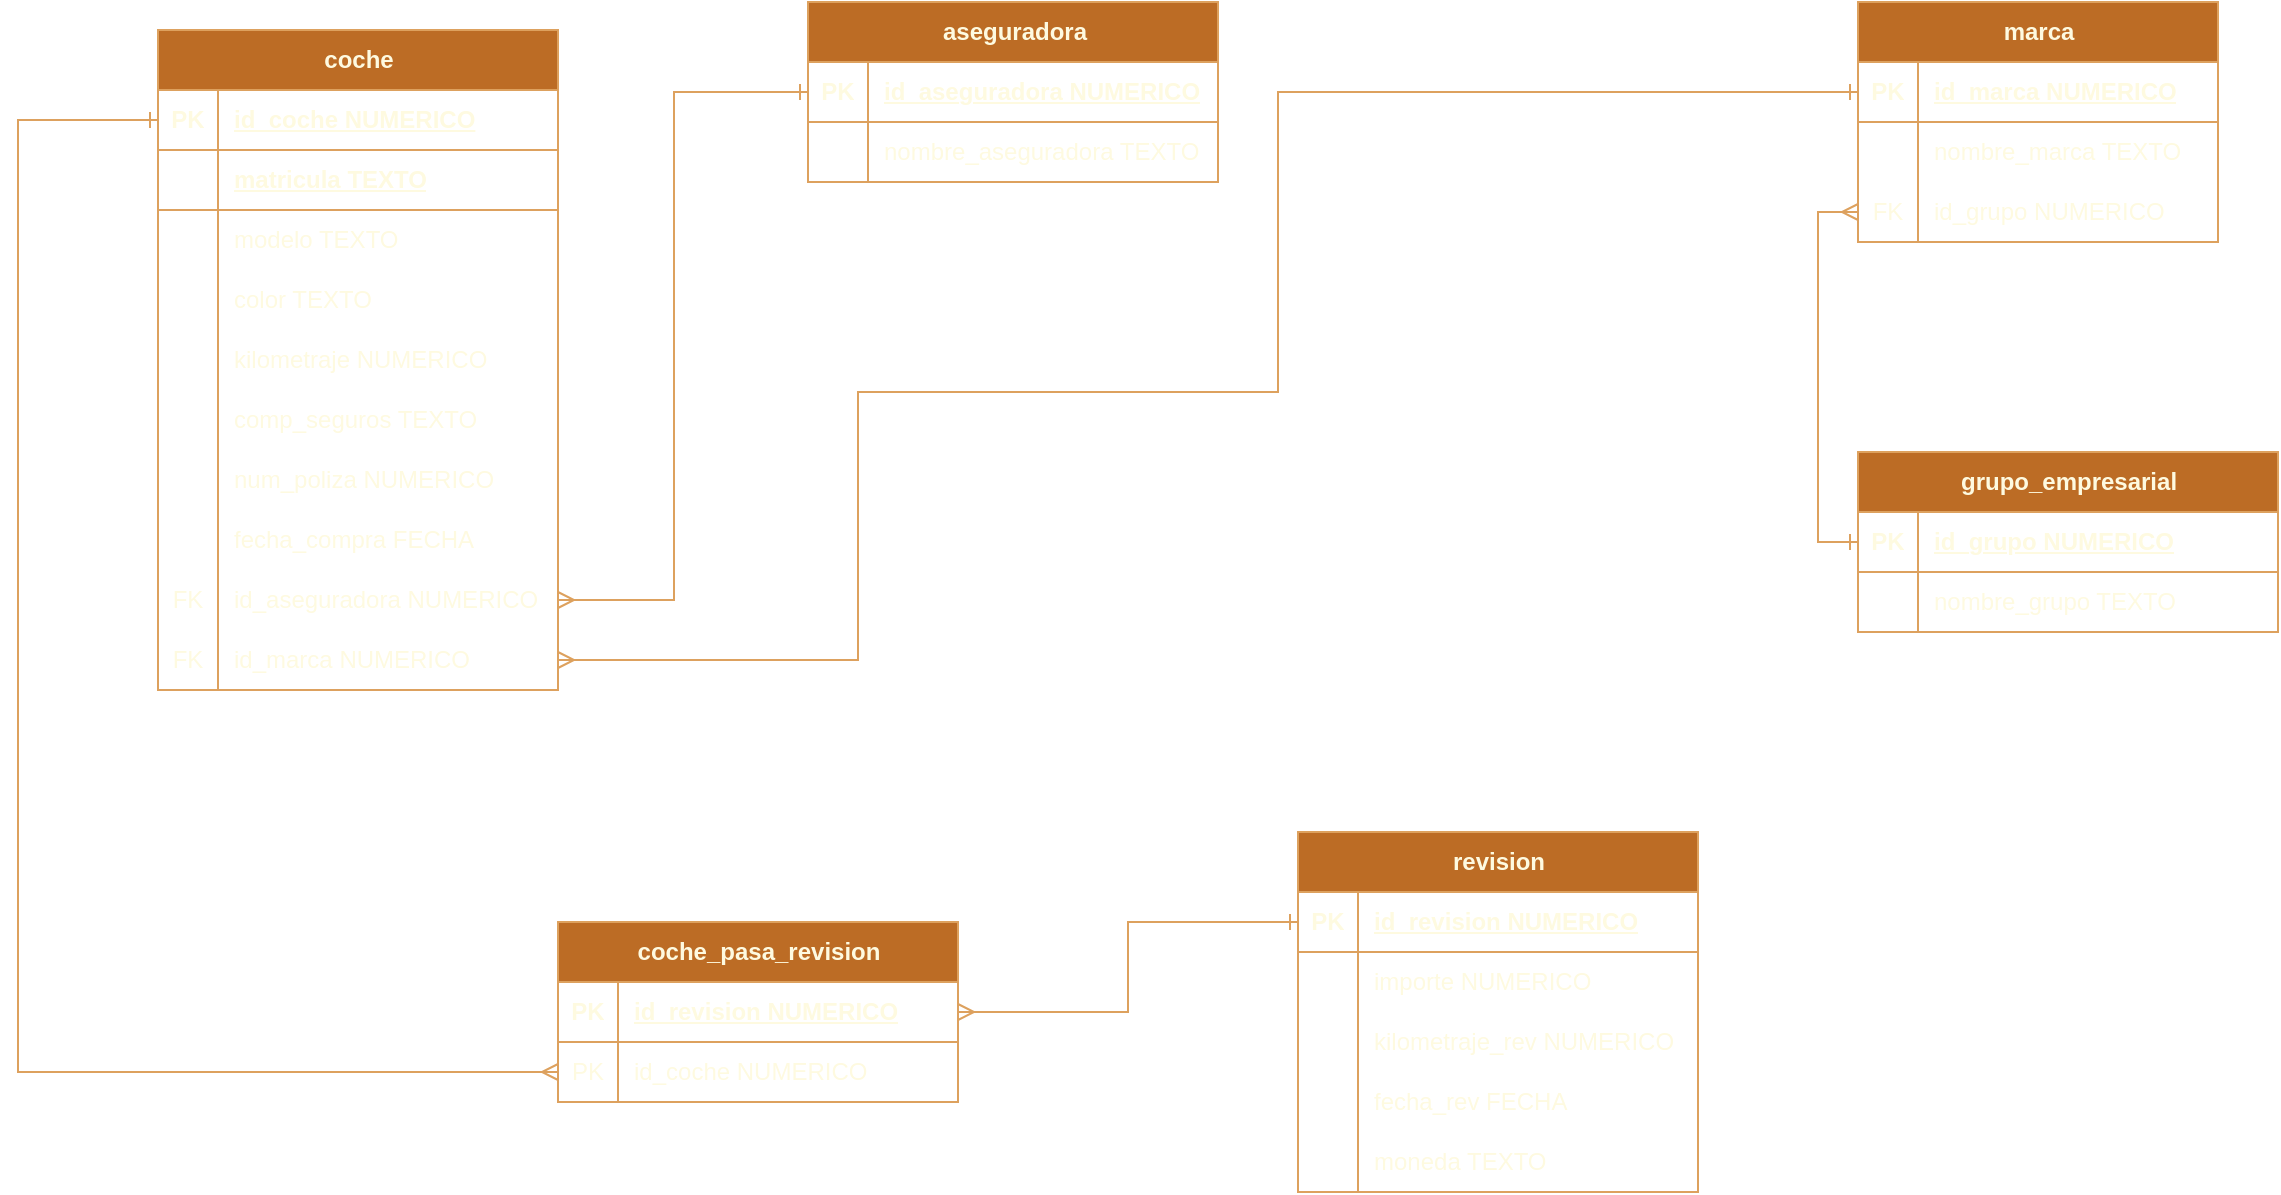 <mxfile version="21.7.5" type="device">
  <diagram id="R2lEEEUBdFMjLlhIrx00" name="flota-coches-keepcoding">
    <mxGraphModel dx="1788" dy="894" grid="1" gridSize="10" guides="1" tooltips="1" connect="1" arrows="1" fold="1" page="1" pageScale="1" pageWidth="850" pageHeight="1100" math="0" shadow="0" extFonts="Permanent Marker^https://fonts.googleapis.com/css?family=Permanent+Marker">
      <root>
        <mxCell id="0" />
        <mxCell id="1" parent="0" />
        <mxCell id="pt6_tbXsqMpk5Gzee0Ui-1" value="coche" style="shape=table;startSize=30;container=1;collapsible=1;childLayout=tableLayout;fixedRows=1;rowLines=0;fontStyle=1;align=center;resizeLast=1;html=1;fillColor=#BC6C25;fontColor=#FEFAE0;strokeColor=#DDA15E;labelBackgroundColor=none;" parent="1" vertex="1">
          <mxGeometry x="100" y="129" width="200" height="330" as="geometry" />
        </mxCell>
        <mxCell id="pt6_tbXsqMpk5Gzee0Ui-2" value="" style="shape=tableRow;horizontal=0;startSize=0;swimlaneHead=0;swimlaneBody=0;fillColor=none;collapsible=0;dropTarget=0;points=[[0,0.5],[1,0.5]];portConstraint=eastwest;top=0;left=0;right=0;bottom=1;labelBackgroundColor=none;strokeColor=#DDA15E;fontColor=#FEFAE0;" parent="pt6_tbXsqMpk5Gzee0Ui-1" vertex="1">
          <mxGeometry y="30" width="200" height="30" as="geometry" />
        </mxCell>
        <mxCell id="pt6_tbXsqMpk5Gzee0Ui-3" value="PK" style="shape=partialRectangle;connectable=0;fillColor=none;top=0;left=0;bottom=0;right=0;fontStyle=1;overflow=hidden;whiteSpace=wrap;html=1;labelBackgroundColor=none;strokeColor=#DDA15E;fontColor=#FEFAE0;" parent="pt6_tbXsqMpk5Gzee0Ui-2" vertex="1">
          <mxGeometry width="30" height="30" as="geometry">
            <mxRectangle width="30" height="30" as="alternateBounds" />
          </mxGeometry>
        </mxCell>
        <mxCell id="pt6_tbXsqMpk5Gzee0Ui-4" value="id_coche NUMERICO" style="shape=partialRectangle;connectable=0;fillColor=none;top=0;left=0;bottom=0;right=0;align=left;spacingLeft=6;fontStyle=5;overflow=hidden;whiteSpace=wrap;html=1;labelBackgroundColor=none;strokeColor=#DDA15E;fontColor=#FEFAE0;" parent="pt6_tbXsqMpk5Gzee0Ui-2" vertex="1">
          <mxGeometry x="30" width="170" height="30" as="geometry">
            <mxRectangle width="170" height="30" as="alternateBounds" />
          </mxGeometry>
        </mxCell>
        <mxCell id="hY1qP0I3vthEcOA-PKSv-29" value="" style="shape=tableRow;horizontal=0;startSize=0;swimlaneHead=0;swimlaneBody=0;fillColor=none;collapsible=0;dropTarget=0;points=[[0,0.5],[1,0.5]];portConstraint=eastwest;top=0;left=0;right=0;bottom=1;labelBackgroundColor=none;strokeColor=#DDA15E;fontColor=#FEFAE0;" vertex="1" parent="pt6_tbXsqMpk5Gzee0Ui-1">
          <mxGeometry y="60" width="200" height="30" as="geometry" />
        </mxCell>
        <mxCell id="hY1qP0I3vthEcOA-PKSv-30" value="" style="shape=partialRectangle;connectable=0;fillColor=none;top=0;left=0;bottom=0;right=0;fontStyle=1;overflow=hidden;whiteSpace=wrap;html=1;labelBackgroundColor=none;strokeColor=#DDA15E;fontColor=#FEFAE0;" vertex="1" parent="hY1qP0I3vthEcOA-PKSv-29">
          <mxGeometry width="30" height="30" as="geometry">
            <mxRectangle width="30" height="30" as="alternateBounds" />
          </mxGeometry>
        </mxCell>
        <mxCell id="hY1qP0I3vthEcOA-PKSv-31" value="matricula TEXTO" style="shape=partialRectangle;connectable=0;fillColor=none;top=0;left=0;bottom=0;right=0;align=left;spacingLeft=6;fontStyle=5;overflow=hidden;whiteSpace=wrap;html=1;labelBackgroundColor=none;strokeColor=#DDA15E;fontColor=#FEFAE0;" vertex="1" parent="hY1qP0I3vthEcOA-PKSv-29">
          <mxGeometry x="30" width="170" height="30" as="geometry">
            <mxRectangle width="170" height="30" as="alternateBounds" />
          </mxGeometry>
        </mxCell>
        <mxCell id="wmte77BREXLJeJdwUj8S-4" value="" style="shape=tableRow;horizontal=0;startSize=0;swimlaneHead=0;swimlaneBody=0;fillColor=none;collapsible=0;dropTarget=0;points=[[0,0.5],[1,0.5]];portConstraint=eastwest;top=0;left=0;right=0;bottom=0;labelBackgroundColor=none;strokeColor=#DDA15E;fontColor=#FEFAE0;" parent="pt6_tbXsqMpk5Gzee0Ui-1" vertex="1">
          <mxGeometry y="90" width="200" height="30" as="geometry" />
        </mxCell>
        <mxCell id="wmte77BREXLJeJdwUj8S-5" value="" style="shape=partialRectangle;connectable=0;fillColor=none;top=0;left=0;bottom=0;right=0;editable=1;overflow=hidden;whiteSpace=wrap;html=1;labelBackgroundColor=none;strokeColor=#DDA15E;fontColor=#FEFAE0;" parent="wmte77BREXLJeJdwUj8S-4" vertex="1">
          <mxGeometry width="30" height="30" as="geometry">
            <mxRectangle width="30" height="30" as="alternateBounds" />
          </mxGeometry>
        </mxCell>
        <mxCell id="wmte77BREXLJeJdwUj8S-6" value="modelo TEXTO" style="shape=partialRectangle;connectable=0;fillColor=none;top=0;left=0;bottom=0;right=0;align=left;spacingLeft=6;overflow=hidden;whiteSpace=wrap;html=1;labelBackgroundColor=none;strokeColor=#DDA15E;fontColor=#FEFAE0;" parent="wmte77BREXLJeJdwUj8S-4" vertex="1">
          <mxGeometry x="30" width="170" height="30" as="geometry">
            <mxRectangle width="170" height="30" as="alternateBounds" />
          </mxGeometry>
        </mxCell>
        <mxCell id="pt6_tbXsqMpk5Gzee0Ui-5" value="" style="shape=tableRow;horizontal=0;startSize=0;swimlaneHead=0;swimlaneBody=0;fillColor=none;collapsible=0;dropTarget=0;points=[[0,0.5],[1,0.5]];portConstraint=eastwest;top=0;left=0;right=0;bottom=0;labelBackgroundColor=none;strokeColor=#DDA15E;fontColor=#FEFAE0;" parent="pt6_tbXsqMpk5Gzee0Ui-1" vertex="1">
          <mxGeometry y="120" width="200" height="30" as="geometry" />
        </mxCell>
        <mxCell id="pt6_tbXsqMpk5Gzee0Ui-6" value="" style="shape=partialRectangle;connectable=0;fillColor=none;top=0;left=0;bottom=0;right=0;editable=1;overflow=hidden;whiteSpace=wrap;html=1;labelBackgroundColor=none;strokeColor=#DDA15E;fontColor=#FEFAE0;" parent="pt6_tbXsqMpk5Gzee0Ui-5" vertex="1">
          <mxGeometry width="30" height="30" as="geometry">
            <mxRectangle width="30" height="30" as="alternateBounds" />
          </mxGeometry>
        </mxCell>
        <mxCell id="pt6_tbXsqMpk5Gzee0Ui-7" value="color TEXTO" style="shape=partialRectangle;connectable=0;fillColor=none;top=0;left=0;bottom=0;right=0;align=left;spacingLeft=6;overflow=hidden;whiteSpace=wrap;html=1;labelBackgroundColor=none;strokeColor=#DDA15E;fontColor=#FEFAE0;" parent="pt6_tbXsqMpk5Gzee0Ui-5" vertex="1">
          <mxGeometry x="30" width="170" height="30" as="geometry">
            <mxRectangle width="170" height="30" as="alternateBounds" />
          </mxGeometry>
        </mxCell>
        <mxCell id="pt6_tbXsqMpk5Gzee0Ui-8" value="" style="shape=tableRow;horizontal=0;startSize=0;swimlaneHead=0;swimlaneBody=0;fillColor=none;collapsible=0;dropTarget=0;points=[[0,0.5],[1,0.5]];portConstraint=eastwest;top=0;left=0;right=0;bottom=0;labelBackgroundColor=none;strokeColor=#DDA15E;fontColor=#FEFAE0;" parent="pt6_tbXsqMpk5Gzee0Ui-1" vertex="1">
          <mxGeometry y="150" width="200" height="30" as="geometry" />
        </mxCell>
        <mxCell id="pt6_tbXsqMpk5Gzee0Ui-9" value="" style="shape=partialRectangle;connectable=0;fillColor=none;top=0;left=0;bottom=0;right=0;editable=1;overflow=hidden;whiteSpace=wrap;html=1;labelBackgroundColor=none;strokeColor=#DDA15E;fontColor=#FEFAE0;" parent="pt6_tbXsqMpk5Gzee0Ui-8" vertex="1">
          <mxGeometry width="30" height="30" as="geometry">
            <mxRectangle width="30" height="30" as="alternateBounds" />
          </mxGeometry>
        </mxCell>
        <mxCell id="pt6_tbXsqMpk5Gzee0Ui-10" value="kilometraje NUMERICO" style="shape=partialRectangle;connectable=0;fillColor=none;top=0;left=0;bottom=0;right=0;align=left;spacingLeft=6;overflow=hidden;whiteSpace=wrap;html=1;labelBackgroundColor=none;strokeColor=#DDA15E;fontColor=#FEFAE0;" parent="pt6_tbXsqMpk5Gzee0Ui-8" vertex="1">
          <mxGeometry x="30" width="170" height="30" as="geometry">
            <mxRectangle width="170" height="30" as="alternateBounds" />
          </mxGeometry>
        </mxCell>
        <mxCell id="pt6_tbXsqMpk5Gzee0Ui-11" value="" style="shape=tableRow;horizontal=0;startSize=0;swimlaneHead=0;swimlaneBody=0;fillColor=none;collapsible=0;dropTarget=0;points=[[0,0.5],[1,0.5]];portConstraint=eastwest;top=0;left=0;right=0;bottom=0;labelBackgroundColor=none;strokeColor=#DDA15E;fontColor=#FEFAE0;" parent="pt6_tbXsqMpk5Gzee0Ui-1" vertex="1">
          <mxGeometry y="180" width="200" height="30" as="geometry" />
        </mxCell>
        <mxCell id="pt6_tbXsqMpk5Gzee0Ui-12" value="" style="shape=partialRectangle;connectable=0;fillColor=none;top=0;left=0;bottom=0;right=0;editable=1;overflow=hidden;whiteSpace=wrap;html=1;labelBackgroundColor=none;strokeColor=#DDA15E;fontColor=#FEFAE0;" parent="pt6_tbXsqMpk5Gzee0Ui-11" vertex="1">
          <mxGeometry width="30" height="30" as="geometry">
            <mxRectangle width="30" height="30" as="alternateBounds" />
          </mxGeometry>
        </mxCell>
        <mxCell id="pt6_tbXsqMpk5Gzee0Ui-13" value="comp_seguros TEXTO" style="shape=partialRectangle;connectable=0;fillColor=none;top=0;left=0;bottom=0;right=0;align=left;spacingLeft=6;overflow=hidden;whiteSpace=wrap;html=1;labelBackgroundColor=none;strokeColor=#DDA15E;fontColor=#FEFAE0;" parent="pt6_tbXsqMpk5Gzee0Ui-11" vertex="1">
          <mxGeometry x="30" width="170" height="30" as="geometry">
            <mxRectangle width="170" height="30" as="alternateBounds" />
          </mxGeometry>
        </mxCell>
        <mxCell id="pt6_tbXsqMpk5Gzee0Ui-15" value="" style="shape=tableRow;horizontal=0;startSize=0;swimlaneHead=0;swimlaneBody=0;fillColor=none;collapsible=0;dropTarget=0;points=[[0,0.5],[1,0.5]];portConstraint=eastwest;top=0;left=0;right=0;bottom=0;labelBackgroundColor=none;strokeColor=#DDA15E;fontColor=#FEFAE0;" parent="pt6_tbXsqMpk5Gzee0Ui-1" vertex="1">
          <mxGeometry y="210" width="200" height="30" as="geometry" />
        </mxCell>
        <mxCell id="pt6_tbXsqMpk5Gzee0Ui-16" value="" style="shape=partialRectangle;connectable=0;fillColor=none;top=0;left=0;bottom=0;right=0;editable=1;overflow=hidden;whiteSpace=wrap;html=1;labelBackgroundColor=none;strokeColor=#DDA15E;fontColor=#FEFAE0;" parent="pt6_tbXsqMpk5Gzee0Ui-15" vertex="1">
          <mxGeometry width="30" height="30" as="geometry">
            <mxRectangle width="30" height="30" as="alternateBounds" />
          </mxGeometry>
        </mxCell>
        <mxCell id="pt6_tbXsqMpk5Gzee0Ui-17" value="num_poliza NUMERICO" style="shape=partialRectangle;connectable=0;fillColor=none;top=0;left=0;bottom=0;right=0;align=left;spacingLeft=6;overflow=hidden;whiteSpace=wrap;html=1;labelBackgroundColor=none;strokeColor=#DDA15E;fontColor=#FEFAE0;" parent="pt6_tbXsqMpk5Gzee0Ui-15" vertex="1">
          <mxGeometry x="30" width="170" height="30" as="geometry">
            <mxRectangle width="170" height="30" as="alternateBounds" />
          </mxGeometry>
        </mxCell>
        <mxCell id="pt6_tbXsqMpk5Gzee0Ui-18" value="" style="shape=tableRow;horizontal=0;startSize=0;swimlaneHead=0;swimlaneBody=0;fillColor=none;collapsible=0;dropTarget=0;points=[[0,0.5],[1,0.5]];portConstraint=eastwest;top=0;left=0;right=0;bottom=0;labelBackgroundColor=none;strokeColor=#DDA15E;fontColor=#FEFAE0;" parent="pt6_tbXsqMpk5Gzee0Ui-1" vertex="1">
          <mxGeometry y="240" width="200" height="30" as="geometry" />
        </mxCell>
        <mxCell id="pt6_tbXsqMpk5Gzee0Ui-19" value="" style="shape=partialRectangle;connectable=0;fillColor=none;top=0;left=0;bottom=0;right=0;editable=1;overflow=hidden;whiteSpace=wrap;html=1;labelBackgroundColor=none;strokeColor=#DDA15E;fontColor=#FEFAE0;" parent="pt6_tbXsqMpk5Gzee0Ui-18" vertex="1">
          <mxGeometry width="30" height="30" as="geometry">
            <mxRectangle width="30" height="30" as="alternateBounds" />
          </mxGeometry>
        </mxCell>
        <mxCell id="pt6_tbXsqMpk5Gzee0Ui-20" value="fecha_compra FECHA" style="shape=partialRectangle;connectable=0;fillColor=none;top=0;left=0;bottom=0;right=0;align=left;spacingLeft=6;overflow=hidden;whiteSpace=wrap;html=1;labelBackgroundColor=none;strokeColor=#DDA15E;fontColor=#FEFAE0;" parent="pt6_tbXsqMpk5Gzee0Ui-18" vertex="1">
          <mxGeometry x="30" width="170" height="30" as="geometry">
            <mxRectangle width="170" height="30" as="alternateBounds" />
          </mxGeometry>
        </mxCell>
        <mxCell id="pt6_tbXsqMpk5Gzee0Ui-21" value="" style="shape=tableRow;horizontal=0;startSize=0;swimlaneHead=0;swimlaneBody=0;fillColor=none;collapsible=0;dropTarget=0;points=[[0,0.5],[1,0.5]];portConstraint=eastwest;top=0;left=0;right=0;bottom=0;labelBackgroundColor=none;strokeColor=#DDA15E;fontColor=#FEFAE0;" parent="pt6_tbXsqMpk5Gzee0Ui-1" vertex="1">
          <mxGeometry y="270" width="200" height="30" as="geometry" />
        </mxCell>
        <mxCell id="pt6_tbXsqMpk5Gzee0Ui-22" value="FK" style="shape=partialRectangle;connectable=0;fillColor=none;top=0;left=0;bottom=0;right=0;editable=1;overflow=hidden;whiteSpace=wrap;html=1;labelBackgroundColor=none;strokeColor=#DDA15E;fontColor=#FEFAE0;" parent="pt6_tbXsqMpk5Gzee0Ui-21" vertex="1">
          <mxGeometry width="30" height="30" as="geometry">
            <mxRectangle width="30" height="30" as="alternateBounds" />
          </mxGeometry>
        </mxCell>
        <mxCell id="pt6_tbXsqMpk5Gzee0Ui-23" value="id_aseguradora NUMERICO" style="shape=partialRectangle;connectable=0;fillColor=none;top=0;left=0;bottom=0;right=0;align=left;spacingLeft=6;overflow=hidden;whiteSpace=wrap;html=1;labelBackgroundColor=none;strokeColor=#DDA15E;fontColor=#FEFAE0;" parent="pt6_tbXsqMpk5Gzee0Ui-21" vertex="1">
          <mxGeometry x="30" width="170" height="30" as="geometry">
            <mxRectangle width="170" height="30" as="alternateBounds" />
          </mxGeometry>
        </mxCell>
        <mxCell id="pt6_tbXsqMpk5Gzee0Ui-24" value="" style="shape=tableRow;horizontal=0;startSize=0;swimlaneHead=0;swimlaneBody=0;fillColor=none;collapsible=0;dropTarget=0;points=[[0,0.5],[1,0.5]];portConstraint=eastwest;top=0;left=0;right=0;bottom=0;labelBackgroundColor=none;strokeColor=#DDA15E;fontColor=#FEFAE0;" parent="pt6_tbXsqMpk5Gzee0Ui-1" vertex="1">
          <mxGeometry y="300" width="200" height="30" as="geometry" />
        </mxCell>
        <mxCell id="pt6_tbXsqMpk5Gzee0Ui-25" value="FK" style="shape=partialRectangle;connectable=0;fillColor=none;top=0;left=0;bottom=0;right=0;editable=1;overflow=hidden;whiteSpace=wrap;html=1;labelBackgroundColor=none;strokeColor=#DDA15E;fontColor=#FEFAE0;" parent="pt6_tbXsqMpk5Gzee0Ui-24" vertex="1">
          <mxGeometry width="30" height="30" as="geometry">
            <mxRectangle width="30" height="30" as="alternateBounds" />
          </mxGeometry>
        </mxCell>
        <mxCell id="pt6_tbXsqMpk5Gzee0Ui-26" value="id_marca NUMERICO" style="shape=partialRectangle;connectable=0;fillColor=none;top=0;left=0;bottom=0;right=0;align=left;spacingLeft=6;overflow=hidden;whiteSpace=wrap;html=1;labelBackgroundColor=none;strokeColor=#DDA15E;fontColor=#FEFAE0;" parent="pt6_tbXsqMpk5Gzee0Ui-24" vertex="1">
          <mxGeometry x="30" width="170" height="30" as="geometry">
            <mxRectangle width="170" height="30" as="alternateBounds" />
          </mxGeometry>
        </mxCell>
        <mxCell id="pt6_tbXsqMpk5Gzee0Ui-27" value="aseguradora" style="shape=table;startSize=30;container=1;collapsible=1;childLayout=tableLayout;fixedRows=1;rowLines=0;fontStyle=1;align=center;resizeLast=1;html=1;fillColor=#BC6C25;fontColor=#FEFAE0;strokeColor=#DDA15E;labelBackgroundColor=none;" parent="1" vertex="1">
          <mxGeometry x="425" y="115" width="205" height="90" as="geometry" />
        </mxCell>
        <mxCell id="pt6_tbXsqMpk5Gzee0Ui-28" value="" style="shape=tableRow;horizontal=0;startSize=0;swimlaneHead=0;swimlaneBody=0;fillColor=none;collapsible=0;dropTarget=0;points=[[0,0.5],[1,0.5]];portConstraint=eastwest;top=0;left=0;right=0;bottom=1;labelBackgroundColor=none;strokeColor=#DDA15E;fontColor=#FEFAE0;" parent="pt6_tbXsqMpk5Gzee0Ui-27" vertex="1">
          <mxGeometry y="30" width="205" height="30" as="geometry" />
        </mxCell>
        <mxCell id="pt6_tbXsqMpk5Gzee0Ui-29" value="PK" style="shape=partialRectangle;connectable=0;fillColor=none;top=0;left=0;bottom=0;right=0;fontStyle=1;overflow=hidden;whiteSpace=wrap;html=1;labelBackgroundColor=none;strokeColor=#DDA15E;fontColor=#FEFAE0;" parent="pt6_tbXsqMpk5Gzee0Ui-28" vertex="1">
          <mxGeometry width="30" height="30" as="geometry">
            <mxRectangle width="30" height="30" as="alternateBounds" />
          </mxGeometry>
        </mxCell>
        <mxCell id="pt6_tbXsqMpk5Gzee0Ui-30" value="id_aseguradora NUMERICO" style="shape=partialRectangle;connectable=0;fillColor=none;top=0;left=0;bottom=0;right=0;align=left;spacingLeft=6;fontStyle=5;overflow=hidden;whiteSpace=wrap;html=1;labelBackgroundColor=none;strokeColor=#DDA15E;fontColor=#FEFAE0;" parent="pt6_tbXsqMpk5Gzee0Ui-28" vertex="1">
          <mxGeometry x="30" width="175" height="30" as="geometry">
            <mxRectangle width="175" height="30" as="alternateBounds" />
          </mxGeometry>
        </mxCell>
        <mxCell id="pt6_tbXsqMpk5Gzee0Ui-31" value="" style="shape=tableRow;horizontal=0;startSize=0;swimlaneHead=0;swimlaneBody=0;fillColor=none;collapsible=0;dropTarget=0;points=[[0,0.5],[1,0.5]];portConstraint=eastwest;top=0;left=0;right=0;bottom=0;labelBackgroundColor=none;strokeColor=#DDA15E;fontColor=#FEFAE0;" parent="pt6_tbXsqMpk5Gzee0Ui-27" vertex="1">
          <mxGeometry y="60" width="205" height="30" as="geometry" />
        </mxCell>
        <mxCell id="pt6_tbXsqMpk5Gzee0Ui-32" value="" style="shape=partialRectangle;connectable=0;fillColor=none;top=0;left=0;bottom=0;right=0;editable=1;overflow=hidden;whiteSpace=wrap;html=1;labelBackgroundColor=none;strokeColor=#DDA15E;fontColor=#FEFAE0;" parent="pt6_tbXsqMpk5Gzee0Ui-31" vertex="1">
          <mxGeometry width="30" height="30" as="geometry">
            <mxRectangle width="30" height="30" as="alternateBounds" />
          </mxGeometry>
        </mxCell>
        <mxCell id="pt6_tbXsqMpk5Gzee0Ui-33" value="nombre_aseguradora TEXTO" style="shape=partialRectangle;connectable=0;fillColor=none;top=0;left=0;bottom=0;right=0;align=left;spacingLeft=6;overflow=hidden;whiteSpace=wrap;html=1;labelBackgroundColor=none;strokeColor=#DDA15E;fontColor=#FEFAE0;" parent="pt6_tbXsqMpk5Gzee0Ui-31" vertex="1">
          <mxGeometry x="30" width="175" height="30" as="geometry">
            <mxRectangle width="175" height="30" as="alternateBounds" />
          </mxGeometry>
        </mxCell>
        <mxCell id="pt6_tbXsqMpk5Gzee0Ui-40" value="marca" style="shape=table;startSize=30;container=1;collapsible=1;childLayout=tableLayout;fixedRows=1;rowLines=0;fontStyle=1;align=center;resizeLast=1;html=1;fillColor=#BC6C25;fontColor=#FEFAE0;strokeColor=#DDA15E;labelBackgroundColor=none;" parent="1" vertex="1">
          <mxGeometry x="950" y="115" width="180" height="120" as="geometry" />
        </mxCell>
        <mxCell id="pt6_tbXsqMpk5Gzee0Ui-41" value="" style="shape=tableRow;horizontal=0;startSize=0;swimlaneHead=0;swimlaneBody=0;fillColor=none;collapsible=0;dropTarget=0;points=[[0,0.5],[1,0.5]];portConstraint=eastwest;top=0;left=0;right=0;bottom=1;labelBackgroundColor=none;strokeColor=#DDA15E;fontColor=#FEFAE0;" parent="pt6_tbXsqMpk5Gzee0Ui-40" vertex="1">
          <mxGeometry y="30" width="180" height="30" as="geometry" />
        </mxCell>
        <mxCell id="pt6_tbXsqMpk5Gzee0Ui-42" value="PK" style="shape=partialRectangle;connectable=0;fillColor=none;top=0;left=0;bottom=0;right=0;fontStyle=1;overflow=hidden;whiteSpace=wrap;html=1;labelBackgroundColor=none;strokeColor=#DDA15E;fontColor=#FEFAE0;" parent="pt6_tbXsqMpk5Gzee0Ui-41" vertex="1">
          <mxGeometry width="30" height="30" as="geometry">
            <mxRectangle width="30" height="30" as="alternateBounds" />
          </mxGeometry>
        </mxCell>
        <mxCell id="pt6_tbXsqMpk5Gzee0Ui-43" value="id_marca NUMERICO" style="shape=partialRectangle;connectable=0;fillColor=none;top=0;left=0;bottom=0;right=0;align=left;spacingLeft=6;fontStyle=5;overflow=hidden;whiteSpace=wrap;html=1;labelBackgroundColor=none;strokeColor=#DDA15E;fontColor=#FEFAE0;" parent="pt6_tbXsqMpk5Gzee0Ui-41" vertex="1">
          <mxGeometry x="30" width="150" height="30" as="geometry">
            <mxRectangle width="150" height="30" as="alternateBounds" />
          </mxGeometry>
        </mxCell>
        <mxCell id="pt6_tbXsqMpk5Gzee0Ui-44" value="" style="shape=tableRow;horizontal=0;startSize=0;swimlaneHead=0;swimlaneBody=0;fillColor=none;collapsible=0;dropTarget=0;points=[[0,0.5],[1,0.5]];portConstraint=eastwest;top=0;left=0;right=0;bottom=0;labelBackgroundColor=none;strokeColor=#DDA15E;fontColor=#FEFAE0;" parent="pt6_tbXsqMpk5Gzee0Ui-40" vertex="1">
          <mxGeometry y="60" width="180" height="30" as="geometry" />
        </mxCell>
        <mxCell id="pt6_tbXsqMpk5Gzee0Ui-45" value="" style="shape=partialRectangle;connectable=0;fillColor=none;top=0;left=0;bottom=0;right=0;editable=1;overflow=hidden;whiteSpace=wrap;html=1;labelBackgroundColor=none;strokeColor=#DDA15E;fontColor=#FEFAE0;" parent="pt6_tbXsqMpk5Gzee0Ui-44" vertex="1">
          <mxGeometry width="30" height="30" as="geometry">
            <mxRectangle width="30" height="30" as="alternateBounds" />
          </mxGeometry>
        </mxCell>
        <mxCell id="pt6_tbXsqMpk5Gzee0Ui-46" value="nombre_marca TEXTO" style="shape=partialRectangle;connectable=0;fillColor=none;top=0;left=0;bottom=0;right=0;align=left;spacingLeft=6;overflow=hidden;whiteSpace=wrap;html=1;labelBackgroundColor=none;strokeColor=#DDA15E;fontColor=#FEFAE0;" parent="pt6_tbXsqMpk5Gzee0Ui-44" vertex="1">
          <mxGeometry x="30" width="150" height="30" as="geometry">
            <mxRectangle width="150" height="30" as="alternateBounds" />
          </mxGeometry>
        </mxCell>
        <mxCell id="hY1qP0I3vthEcOA-PKSv-39" value="" style="shape=tableRow;horizontal=0;startSize=0;swimlaneHead=0;swimlaneBody=0;fillColor=none;collapsible=0;dropTarget=0;points=[[0,0.5],[1,0.5]];portConstraint=eastwest;top=0;left=0;right=0;bottom=0;labelBackgroundColor=none;strokeColor=#DDA15E;fontColor=#FEFAE0;" vertex="1" parent="pt6_tbXsqMpk5Gzee0Ui-40">
          <mxGeometry y="90" width="180" height="30" as="geometry" />
        </mxCell>
        <mxCell id="hY1qP0I3vthEcOA-PKSv-40" value="FK" style="shape=partialRectangle;connectable=0;fillColor=none;top=0;left=0;bottom=0;right=0;editable=1;overflow=hidden;whiteSpace=wrap;html=1;labelBackgroundColor=none;strokeColor=#DDA15E;fontColor=#FEFAE0;" vertex="1" parent="hY1qP0I3vthEcOA-PKSv-39">
          <mxGeometry width="30" height="30" as="geometry">
            <mxRectangle width="30" height="30" as="alternateBounds" />
          </mxGeometry>
        </mxCell>
        <mxCell id="hY1qP0I3vthEcOA-PKSv-41" value="id_grupo NUMERICO" style="shape=partialRectangle;connectable=0;fillColor=none;top=0;left=0;bottom=0;right=0;align=left;spacingLeft=6;overflow=hidden;whiteSpace=wrap;html=1;labelBackgroundColor=none;strokeColor=#DDA15E;fontColor=#FEFAE0;" vertex="1" parent="hY1qP0I3vthEcOA-PKSv-39">
          <mxGeometry x="30" width="150" height="30" as="geometry">
            <mxRectangle width="150" height="30" as="alternateBounds" />
          </mxGeometry>
        </mxCell>
        <mxCell id="pt6_tbXsqMpk5Gzee0Ui-53" value="grupo_empresarial" style="shape=table;startSize=30;container=1;collapsible=1;childLayout=tableLayout;fixedRows=1;rowLines=0;fontStyle=1;align=center;resizeLast=1;html=1;fillColor=#BC6C25;fontColor=#FEFAE0;strokeColor=#DDA15E;labelBackgroundColor=none;" parent="1" vertex="1">
          <mxGeometry x="950" y="340" width="210" height="90" as="geometry" />
        </mxCell>
        <mxCell id="pt6_tbXsqMpk5Gzee0Ui-54" value="" style="shape=tableRow;horizontal=0;startSize=0;swimlaneHead=0;swimlaneBody=0;fillColor=none;collapsible=0;dropTarget=0;points=[[0,0.5],[1,0.5]];portConstraint=eastwest;top=0;left=0;right=0;bottom=1;labelBackgroundColor=none;strokeColor=#DDA15E;fontColor=#FEFAE0;" parent="pt6_tbXsqMpk5Gzee0Ui-53" vertex="1">
          <mxGeometry y="30" width="210" height="30" as="geometry" />
        </mxCell>
        <mxCell id="pt6_tbXsqMpk5Gzee0Ui-55" value="PK" style="shape=partialRectangle;connectable=0;fillColor=none;top=0;left=0;bottom=0;right=0;fontStyle=1;overflow=hidden;whiteSpace=wrap;html=1;labelBackgroundColor=none;strokeColor=#DDA15E;fontColor=#FEFAE0;" parent="pt6_tbXsqMpk5Gzee0Ui-54" vertex="1">
          <mxGeometry width="30" height="30" as="geometry">
            <mxRectangle width="30" height="30" as="alternateBounds" />
          </mxGeometry>
        </mxCell>
        <mxCell id="pt6_tbXsqMpk5Gzee0Ui-56" value="id_grupo NUMERICO" style="shape=partialRectangle;connectable=0;fillColor=none;top=0;left=0;bottom=0;right=0;align=left;spacingLeft=6;fontStyle=5;overflow=hidden;whiteSpace=wrap;html=1;labelBackgroundColor=none;strokeColor=#DDA15E;fontColor=#FEFAE0;" parent="pt6_tbXsqMpk5Gzee0Ui-54" vertex="1">
          <mxGeometry x="30" width="180" height="30" as="geometry">
            <mxRectangle width="180" height="30" as="alternateBounds" />
          </mxGeometry>
        </mxCell>
        <mxCell id="pt6_tbXsqMpk5Gzee0Ui-57" value="" style="shape=tableRow;horizontal=0;startSize=0;swimlaneHead=0;swimlaneBody=0;fillColor=none;collapsible=0;dropTarget=0;points=[[0,0.5],[1,0.5]];portConstraint=eastwest;top=0;left=0;right=0;bottom=0;labelBackgroundColor=none;strokeColor=#DDA15E;fontColor=#FEFAE0;" parent="pt6_tbXsqMpk5Gzee0Ui-53" vertex="1">
          <mxGeometry y="60" width="210" height="30" as="geometry" />
        </mxCell>
        <mxCell id="pt6_tbXsqMpk5Gzee0Ui-58" value="" style="shape=partialRectangle;connectable=0;fillColor=none;top=0;left=0;bottom=0;right=0;editable=1;overflow=hidden;whiteSpace=wrap;html=1;labelBackgroundColor=none;strokeColor=#DDA15E;fontColor=#FEFAE0;" parent="pt6_tbXsqMpk5Gzee0Ui-57" vertex="1">
          <mxGeometry width="30" height="30" as="geometry">
            <mxRectangle width="30" height="30" as="alternateBounds" />
          </mxGeometry>
        </mxCell>
        <mxCell id="pt6_tbXsqMpk5Gzee0Ui-59" value="nombre_grupo TEXTO" style="shape=partialRectangle;connectable=0;fillColor=none;top=0;left=0;bottom=0;right=0;align=left;spacingLeft=6;overflow=hidden;whiteSpace=wrap;html=1;labelBackgroundColor=none;strokeColor=#DDA15E;fontColor=#FEFAE0;" parent="pt6_tbXsqMpk5Gzee0Ui-57" vertex="1">
          <mxGeometry x="30" width="180" height="30" as="geometry">
            <mxRectangle width="180" height="30" as="alternateBounds" />
          </mxGeometry>
        </mxCell>
        <mxCell id="pt6_tbXsqMpk5Gzee0Ui-66" value="revision" style="shape=table;startSize=30;container=1;collapsible=1;childLayout=tableLayout;fixedRows=1;rowLines=0;fontStyle=1;align=center;resizeLast=1;html=1;fillColor=#BC6C25;fontColor=#FEFAE0;strokeColor=#DDA15E;labelBackgroundColor=none;" parent="1" vertex="1">
          <mxGeometry x="670" y="530" width="200" height="180" as="geometry" />
        </mxCell>
        <mxCell id="pt6_tbXsqMpk5Gzee0Ui-67" value="" style="shape=tableRow;horizontal=0;startSize=0;swimlaneHead=0;swimlaneBody=0;fillColor=none;collapsible=0;dropTarget=0;points=[[0,0.5],[1,0.5]];portConstraint=eastwest;top=0;left=0;right=0;bottom=1;labelBackgroundColor=none;strokeColor=#DDA15E;fontColor=#FEFAE0;" parent="pt6_tbXsqMpk5Gzee0Ui-66" vertex="1">
          <mxGeometry y="30" width="200" height="30" as="geometry" />
        </mxCell>
        <mxCell id="pt6_tbXsqMpk5Gzee0Ui-68" value="PK" style="shape=partialRectangle;connectable=0;fillColor=none;top=0;left=0;bottom=0;right=0;fontStyle=1;overflow=hidden;whiteSpace=wrap;html=1;labelBackgroundColor=none;strokeColor=#DDA15E;fontColor=#FEFAE0;" parent="pt6_tbXsqMpk5Gzee0Ui-67" vertex="1">
          <mxGeometry width="30" height="30" as="geometry">
            <mxRectangle width="30" height="30" as="alternateBounds" />
          </mxGeometry>
        </mxCell>
        <mxCell id="pt6_tbXsqMpk5Gzee0Ui-69" value="id_revision NUMERICO" style="shape=partialRectangle;connectable=0;fillColor=none;top=0;left=0;bottom=0;right=0;align=left;spacingLeft=6;fontStyle=5;overflow=hidden;whiteSpace=wrap;html=1;labelBackgroundColor=none;strokeColor=#DDA15E;fontColor=#FEFAE0;" parent="pt6_tbXsqMpk5Gzee0Ui-67" vertex="1">
          <mxGeometry x="30" width="170" height="30" as="geometry">
            <mxRectangle width="170" height="30" as="alternateBounds" />
          </mxGeometry>
        </mxCell>
        <mxCell id="pt6_tbXsqMpk5Gzee0Ui-70" value="" style="shape=tableRow;horizontal=0;startSize=0;swimlaneHead=0;swimlaneBody=0;fillColor=none;collapsible=0;dropTarget=0;points=[[0,0.5],[1,0.5]];portConstraint=eastwest;top=0;left=0;right=0;bottom=0;labelBackgroundColor=none;strokeColor=#DDA15E;fontColor=#FEFAE0;" parent="pt6_tbXsqMpk5Gzee0Ui-66" vertex="1">
          <mxGeometry y="60" width="200" height="30" as="geometry" />
        </mxCell>
        <mxCell id="pt6_tbXsqMpk5Gzee0Ui-71" value="" style="shape=partialRectangle;connectable=0;fillColor=none;top=0;left=0;bottom=0;right=0;editable=1;overflow=hidden;whiteSpace=wrap;html=1;labelBackgroundColor=none;strokeColor=#DDA15E;fontColor=#FEFAE0;" parent="pt6_tbXsqMpk5Gzee0Ui-70" vertex="1">
          <mxGeometry width="30" height="30" as="geometry">
            <mxRectangle width="30" height="30" as="alternateBounds" />
          </mxGeometry>
        </mxCell>
        <mxCell id="pt6_tbXsqMpk5Gzee0Ui-72" value="importe NUMERICO" style="shape=partialRectangle;connectable=0;fillColor=none;top=0;left=0;bottom=0;right=0;align=left;spacingLeft=6;overflow=hidden;whiteSpace=wrap;html=1;labelBackgroundColor=none;strokeColor=#DDA15E;fontColor=#FEFAE0;" parent="pt6_tbXsqMpk5Gzee0Ui-70" vertex="1">
          <mxGeometry x="30" width="170" height="30" as="geometry">
            <mxRectangle width="170" height="30" as="alternateBounds" />
          </mxGeometry>
        </mxCell>
        <mxCell id="pt6_tbXsqMpk5Gzee0Ui-73" value="" style="shape=tableRow;horizontal=0;startSize=0;swimlaneHead=0;swimlaneBody=0;fillColor=none;collapsible=0;dropTarget=0;points=[[0,0.5],[1,0.5]];portConstraint=eastwest;top=0;left=0;right=0;bottom=0;labelBackgroundColor=none;strokeColor=#DDA15E;fontColor=#FEFAE0;" parent="pt6_tbXsqMpk5Gzee0Ui-66" vertex="1">
          <mxGeometry y="90" width="200" height="30" as="geometry" />
        </mxCell>
        <mxCell id="pt6_tbXsqMpk5Gzee0Ui-74" value="" style="shape=partialRectangle;connectable=0;fillColor=none;top=0;left=0;bottom=0;right=0;editable=1;overflow=hidden;whiteSpace=wrap;html=1;labelBackgroundColor=none;strokeColor=#DDA15E;fontColor=#FEFAE0;" parent="pt6_tbXsqMpk5Gzee0Ui-73" vertex="1">
          <mxGeometry width="30" height="30" as="geometry">
            <mxRectangle width="30" height="30" as="alternateBounds" />
          </mxGeometry>
        </mxCell>
        <mxCell id="pt6_tbXsqMpk5Gzee0Ui-75" value="kilometraje_rev NUMERICO" style="shape=partialRectangle;connectable=0;fillColor=none;top=0;left=0;bottom=0;right=0;align=left;spacingLeft=6;overflow=hidden;whiteSpace=wrap;html=1;labelBackgroundColor=none;strokeColor=#DDA15E;fontColor=#FEFAE0;" parent="pt6_tbXsqMpk5Gzee0Ui-73" vertex="1">
          <mxGeometry x="30" width="170" height="30" as="geometry">
            <mxRectangle width="170" height="30" as="alternateBounds" />
          </mxGeometry>
        </mxCell>
        <mxCell id="pt6_tbXsqMpk5Gzee0Ui-76" value="" style="shape=tableRow;horizontal=0;startSize=0;swimlaneHead=0;swimlaneBody=0;fillColor=none;collapsible=0;dropTarget=0;points=[[0,0.5],[1,0.5]];portConstraint=eastwest;top=0;left=0;right=0;bottom=0;labelBackgroundColor=none;strokeColor=#DDA15E;fontColor=#FEFAE0;" parent="pt6_tbXsqMpk5Gzee0Ui-66" vertex="1">
          <mxGeometry y="120" width="200" height="30" as="geometry" />
        </mxCell>
        <mxCell id="pt6_tbXsqMpk5Gzee0Ui-77" value="" style="shape=partialRectangle;connectable=0;fillColor=none;top=0;left=0;bottom=0;right=0;editable=1;overflow=hidden;whiteSpace=wrap;html=1;labelBackgroundColor=none;strokeColor=#DDA15E;fontColor=#FEFAE0;" parent="pt6_tbXsqMpk5Gzee0Ui-76" vertex="1">
          <mxGeometry width="30" height="30" as="geometry">
            <mxRectangle width="30" height="30" as="alternateBounds" />
          </mxGeometry>
        </mxCell>
        <mxCell id="pt6_tbXsqMpk5Gzee0Ui-78" value="fecha_rev FECHA" style="shape=partialRectangle;connectable=0;fillColor=none;top=0;left=0;bottom=0;right=0;align=left;spacingLeft=6;overflow=hidden;whiteSpace=wrap;html=1;labelBackgroundColor=none;strokeColor=#DDA15E;fontColor=#FEFAE0;" parent="pt6_tbXsqMpk5Gzee0Ui-76" vertex="1">
          <mxGeometry x="30" width="170" height="30" as="geometry">
            <mxRectangle width="170" height="30" as="alternateBounds" />
          </mxGeometry>
        </mxCell>
        <mxCell id="FjV5sstQxxMIp6-ZgPd9-4" value="" style="shape=tableRow;horizontal=0;startSize=0;swimlaneHead=0;swimlaneBody=0;fillColor=none;collapsible=0;dropTarget=0;points=[[0,0.5],[1,0.5]];portConstraint=eastwest;top=0;left=0;right=0;bottom=0;labelBackgroundColor=none;strokeColor=#DDA15E;fontColor=#FEFAE0;" parent="pt6_tbXsqMpk5Gzee0Ui-66" vertex="1">
          <mxGeometry y="150" width="200" height="30" as="geometry" />
        </mxCell>
        <mxCell id="FjV5sstQxxMIp6-ZgPd9-5" value="" style="shape=partialRectangle;connectable=0;fillColor=none;top=0;left=0;bottom=0;right=0;editable=1;overflow=hidden;whiteSpace=wrap;html=1;labelBackgroundColor=none;strokeColor=#DDA15E;fontColor=#FEFAE0;" parent="FjV5sstQxxMIp6-ZgPd9-4" vertex="1">
          <mxGeometry width="30" height="30" as="geometry">
            <mxRectangle width="30" height="30" as="alternateBounds" />
          </mxGeometry>
        </mxCell>
        <mxCell id="FjV5sstQxxMIp6-ZgPd9-6" value="moneda TEXTO" style="shape=partialRectangle;connectable=0;fillColor=none;top=0;left=0;bottom=0;right=0;align=left;spacingLeft=6;overflow=hidden;whiteSpace=wrap;html=1;labelBackgroundColor=none;strokeColor=#DDA15E;fontColor=#FEFAE0;" parent="FjV5sstQxxMIp6-ZgPd9-4" vertex="1">
          <mxGeometry x="30" width="170" height="30" as="geometry">
            <mxRectangle width="170" height="30" as="alternateBounds" />
          </mxGeometry>
        </mxCell>
        <mxCell id="pt6_tbXsqMpk5Gzee0Ui-79" value="coche_pasa_revision" style="shape=table;startSize=30;container=1;collapsible=1;childLayout=tableLayout;fixedRows=1;rowLines=0;fontStyle=1;align=center;resizeLast=1;html=1;fillColor=#BC6C25;fontColor=#FEFAE0;strokeColor=#DDA15E;labelBackgroundColor=none;" parent="1" vertex="1">
          <mxGeometry x="300" y="575" width="200" height="90" as="geometry" />
        </mxCell>
        <mxCell id="pt6_tbXsqMpk5Gzee0Ui-80" value="" style="shape=tableRow;horizontal=0;startSize=0;swimlaneHead=0;swimlaneBody=0;fillColor=none;collapsible=0;dropTarget=0;points=[[0,0.5],[1,0.5]];portConstraint=eastwest;top=0;left=0;right=0;bottom=1;labelBackgroundColor=none;strokeColor=#DDA15E;fontColor=#FEFAE0;" parent="pt6_tbXsqMpk5Gzee0Ui-79" vertex="1">
          <mxGeometry y="30" width="200" height="30" as="geometry" />
        </mxCell>
        <mxCell id="pt6_tbXsqMpk5Gzee0Ui-81" value="PK" style="shape=partialRectangle;connectable=0;fillColor=none;top=0;left=0;bottom=0;right=0;fontStyle=1;overflow=hidden;whiteSpace=wrap;html=1;labelBackgroundColor=none;strokeColor=#DDA15E;fontColor=#FEFAE0;" parent="pt6_tbXsqMpk5Gzee0Ui-80" vertex="1">
          <mxGeometry width="30" height="30" as="geometry">
            <mxRectangle width="30" height="30" as="alternateBounds" />
          </mxGeometry>
        </mxCell>
        <mxCell id="pt6_tbXsqMpk5Gzee0Ui-82" value="id_revision NUMERICO" style="shape=partialRectangle;connectable=0;fillColor=none;top=0;left=0;bottom=0;right=0;align=left;spacingLeft=6;fontStyle=5;overflow=hidden;whiteSpace=wrap;html=1;labelBackgroundColor=none;strokeColor=#DDA15E;fontColor=#FEFAE0;" parent="pt6_tbXsqMpk5Gzee0Ui-80" vertex="1">
          <mxGeometry x="30" width="170" height="30" as="geometry">
            <mxRectangle width="170" height="30" as="alternateBounds" />
          </mxGeometry>
        </mxCell>
        <mxCell id="pt6_tbXsqMpk5Gzee0Ui-83" value="" style="shape=tableRow;horizontal=0;startSize=0;swimlaneHead=0;swimlaneBody=0;fillColor=none;collapsible=0;dropTarget=0;points=[[0,0.5],[1,0.5]];portConstraint=eastwest;top=0;left=0;right=0;bottom=0;labelBackgroundColor=none;strokeColor=#DDA15E;fontColor=#FEFAE0;" parent="pt6_tbXsqMpk5Gzee0Ui-79" vertex="1">
          <mxGeometry y="60" width="200" height="30" as="geometry" />
        </mxCell>
        <mxCell id="pt6_tbXsqMpk5Gzee0Ui-84" value="PK" style="shape=partialRectangle;connectable=0;fillColor=none;top=0;left=0;bottom=0;right=0;editable=1;overflow=hidden;whiteSpace=wrap;html=1;labelBackgroundColor=none;strokeColor=#DDA15E;fontColor=#FEFAE0;" parent="pt6_tbXsqMpk5Gzee0Ui-83" vertex="1">
          <mxGeometry width="30" height="30" as="geometry">
            <mxRectangle width="30" height="30" as="alternateBounds" />
          </mxGeometry>
        </mxCell>
        <mxCell id="pt6_tbXsqMpk5Gzee0Ui-85" value="id_coche NUMERICO" style="shape=partialRectangle;connectable=0;fillColor=none;top=0;left=0;bottom=0;right=0;align=left;spacingLeft=6;overflow=hidden;whiteSpace=wrap;html=1;labelBackgroundColor=none;strokeColor=#DDA15E;fontColor=#FEFAE0;" parent="pt6_tbXsqMpk5Gzee0Ui-83" vertex="1">
          <mxGeometry x="30" width="170" height="30" as="geometry">
            <mxRectangle width="170" height="30" as="alternateBounds" />
          </mxGeometry>
        </mxCell>
        <mxCell id="pt6_tbXsqMpk5Gzee0Ui-93" style="edgeStyle=orthogonalEdgeStyle;rounded=0;orthogonalLoop=1;jettySize=auto;html=1;exitX=1;exitY=0.5;exitDx=0;exitDy=0;entryX=0;entryY=0.5;entryDx=0;entryDy=0;labelBackgroundColor=none;strokeColor=#DDA15E;fontColor=default;startArrow=ERmany;startFill=0;endArrow=ERone;endFill=0;" parent="1" source="pt6_tbXsqMpk5Gzee0Ui-21" target="pt6_tbXsqMpk5Gzee0Ui-28" edge="1">
          <mxGeometry relative="1" as="geometry">
            <Array as="points">
              <mxPoint x="358" y="414" />
              <mxPoint x="358" y="160" />
            </Array>
          </mxGeometry>
        </mxCell>
        <mxCell id="pt6_tbXsqMpk5Gzee0Ui-94" style="edgeStyle=orthogonalEdgeStyle;rounded=0;orthogonalLoop=1;jettySize=auto;html=1;exitX=1;exitY=0.5;exitDx=0;exitDy=0;entryX=0;entryY=0.5;entryDx=0;entryDy=0;labelBackgroundColor=none;strokeColor=#DDA15E;fontColor=default;startArrow=ERmany;startFill=0;endArrow=ERone;endFill=0;" parent="1" source="pt6_tbXsqMpk5Gzee0Ui-24" target="pt6_tbXsqMpk5Gzee0Ui-41" edge="1">
          <mxGeometry relative="1" as="geometry">
            <Array as="points">
              <mxPoint x="450" y="444" />
              <mxPoint x="450" y="310" />
              <mxPoint x="660" y="310" />
              <mxPoint x="660" y="160" />
            </Array>
          </mxGeometry>
        </mxCell>
        <mxCell id="pt6_tbXsqMpk5Gzee0Ui-95" style="edgeStyle=orthogonalEdgeStyle;rounded=0;orthogonalLoop=1;jettySize=auto;html=1;exitX=1;exitY=0.5;exitDx=0;exitDy=0;entryX=0;entryY=0.5;entryDx=0;entryDy=0;labelBackgroundColor=none;strokeColor=#DDA15E;fontColor=default;startArrow=ERmany;startFill=0;endArrow=ERone;endFill=0;" parent="1" source="pt6_tbXsqMpk5Gzee0Ui-80" target="pt6_tbXsqMpk5Gzee0Ui-67" edge="1">
          <mxGeometry relative="1" as="geometry" />
        </mxCell>
        <mxCell id="pt6_tbXsqMpk5Gzee0Ui-96" style="edgeStyle=orthogonalEdgeStyle;rounded=0;orthogonalLoop=1;jettySize=auto;html=1;exitX=0;exitY=0.5;exitDx=0;exitDy=0;entryX=0;entryY=0.5;entryDx=0;entryDy=0;labelBackgroundColor=none;strokeColor=#DDA15E;fontColor=default;startArrow=ERone;startFill=0;endArrow=ERmany;endFill=0;" parent="1" source="pt6_tbXsqMpk5Gzee0Ui-2" target="pt6_tbXsqMpk5Gzee0Ui-83" edge="1">
          <mxGeometry relative="1" as="geometry">
            <Array as="points">
              <mxPoint x="30" y="174" />
              <mxPoint x="30" y="650" />
            </Array>
          </mxGeometry>
        </mxCell>
        <mxCell id="pt6_tbXsqMpk5Gzee0Ui-97" style="edgeStyle=orthogonalEdgeStyle;rounded=0;orthogonalLoop=1;jettySize=auto;html=1;exitX=0;exitY=0.5;exitDx=0;exitDy=0;entryX=0;entryY=0.5;entryDx=0;entryDy=0;labelBackgroundColor=none;strokeColor=#DDA15E;fontColor=default;startArrow=ERmany;startFill=0;endArrow=ERone;endFill=0;" parent="1" source="hY1qP0I3vthEcOA-PKSv-39" target="pt6_tbXsqMpk5Gzee0Ui-54" edge="1">
          <mxGeometry relative="1" as="geometry" />
        </mxCell>
      </root>
    </mxGraphModel>
  </diagram>
</mxfile>
